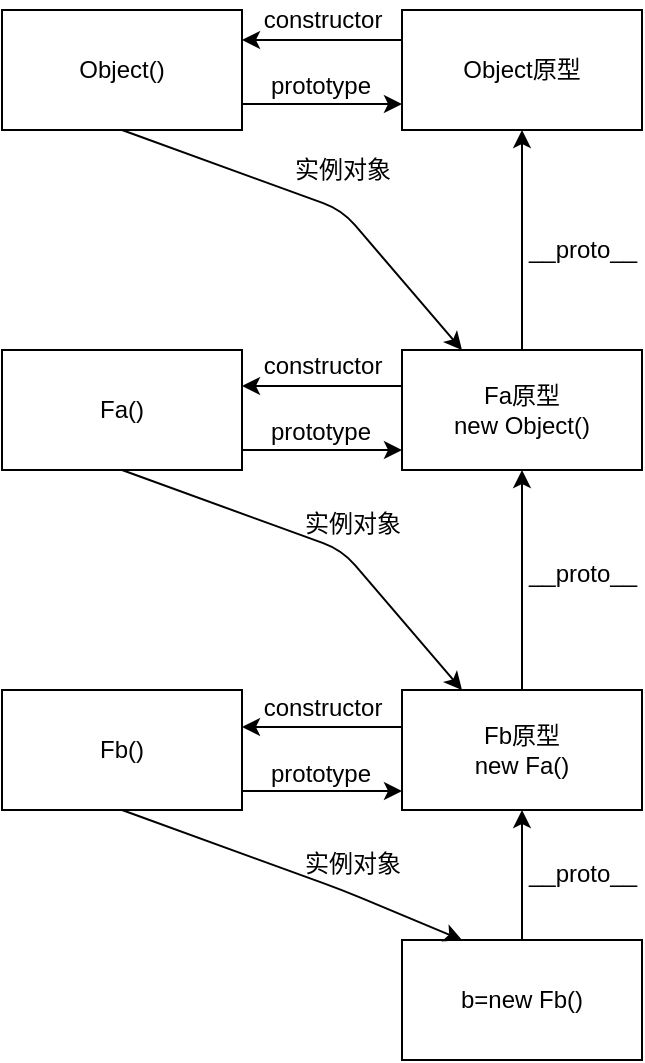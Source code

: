 <mxfile version="13.4.8" type="device"><diagram id="MpUo-m9Dc3BpXjVcLacv" name="第 1 页"><mxGraphModel dx="1422" dy="762" grid="0" gridSize="10" guides="1" tooltips="1" connect="1" arrows="1" fold="1" page="1" pageScale="1" pageWidth="827" pageHeight="1169" math="0" shadow="0"><root><mxCell id="0"/><mxCell id="1" parent="0"/><mxCell id="R4oHHt7WV6RV7djK_yTC-1" value="Fa()" style="rounded=0;whiteSpace=wrap;html=1;" parent="1" vertex="1"><mxGeometry x="140" y="290" width="120" height="60" as="geometry"/></mxCell><mxCell id="R4oHHt7WV6RV7djK_yTC-2" value="Fa原型&lt;br&gt;new Object()" style="rounded=0;whiteSpace=wrap;html=1;" parent="1" vertex="1"><mxGeometry x="340" y="290" width="120" height="60" as="geometry"/></mxCell><mxCell id="R4oHHt7WV6RV7djK_yTC-10" value="" style="edgeStyle=orthogonalEdgeStyle;rounded=0;orthogonalLoop=1;jettySize=auto;html=1;" parent="1" source="R4oHHt7WV6RV7djK_yTC-11" target="R4oHHt7WV6RV7djK_yTC-13" edge="1"><mxGeometry relative="1" as="geometry"><Array as="points"><mxPoint x="305" y="167"/><mxPoint x="305" y="167"/></Array></mxGeometry></mxCell><mxCell id="R4oHHt7WV6RV7djK_yTC-11" value="Object()" style="rounded=0;whiteSpace=wrap;html=1;" parent="1" vertex="1"><mxGeometry x="140" y="120" width="120" height="60" as="geometry"/></mxCell><mxCell id="R4oHHt7WV6RV7djK_yTC-12" style="edgeStyle=orthogonalEdgeStyle;rounded=0;orthogonalLoop=1;jettySize=auto;html=1;exitX=0;exitY=0.25;exitDx=0;exitDy=0;entryX=1;entryY=0.25;entryDx=0;entryDy=0;" parent="1" source="R4oHHt7WV6RV7djK_yTC-13" target="R4oHHt7WV6RV7djK_yTC-11" edge="1"><mxGeometry relative="1" as="geometry"><Array as="points"><mxPoint x="319" y="135"/><mxPoint x="319" y="135"/></Array></mxGeometry></mxCell><mxCell id="R4oHHt7WV6RV7djK_yTC-13" value="Object原型" style="rounded=0;whiteSpace=wrap;html=1;" parent="1" vertex="1"><mxGeometry x="340" y="120" width="120" height="60" as="geometry"/></mxCell><mxCell id="R4oHHt7WV6RV7djK_yTC-14" value="prototype" style="text;html=1;align=center;verticalAlign=middle;resizable=0;points=[];autosize=1;" parent="1" vertex="1"><mxGeometry x="264" y="148" width="70" height="20" as="geometry"/></mxCell><mxCell id="R4oHHt7WV6RV7djK_yTC-15" value="constructor" style="text;html=1;align=center;verticalAlign=middle;resizable=0;points=[];autosize=1;" parent="1" vertex="1"><mxGeometry x="265" y="115" width="70" height="20" as="geometry"/></mxCell><mxCell id="R4oHHt7WV6RV7djK_yTC-17" value="Fb()" style="rounded=0;whiteSpace=wrap;html=1;" parent="1" vertex="1"><mxGeometry x="140" y="460" width="120" height="60" as="geometry"/></mxCell><mxCell id="R4oHHt7WV6RV7djK_yTC-19" value="Fb原型&lt;br&gt;new Fa()" style="rounded=0;whiteSpace=wrap;html=1;" parent="1" vertex="1"><mxGeometry x="340" y="460" width="120" height="60" as="geometry"/></mxCell><mxCell id="R4oHHt7WV6RV7djK_yTC-24" value="" style="endArrow=classic;html=1;exitX=0.5;exitY=0;exitDx=0;exitDy=0;entryX=0.5;entryY=1;entryDx=0;entryDy=0;" parent="1" source="R4oHHt7WV6RV7djK_yTC-2" target="R4oHHt7WV6RV7djK_yTC-13" edge="1"><mxGeometry width="50" height="50" relative="1" as="geometry"><mxPoint x="380" y="290" as="sourcePoint"/><mxPoint x="430" y="240" as="targetPoint"/></mxGeometry></mxCell><mxCell id="R4oHHt7WV6RV7djK_yTC-35" value="__proto__" style="text;html=1;align=center;verticalAlign=middle;resizable=0;points=[];" parent="R4oHHt7WV6RV7djK_yTC-24" vertex="1" connectable="0"><mxGeometry x="-0.236" relative="1" as="geometry"><mxPoint x="30" y="-8" as="offset"/></mxGeometry></mxCell><mxCell id="R4oHHt7WV6RV7djK_yTC-25" value="" style="endArrow=classic;html=1;exitX=0.5;exitY=0;exitDx=0;exitDy=0;entryX=0.5;entryY=1;entryDx=0;entryDy=0;" parent="1" source="R4oHHt7WV6RV7djK_yTC-19" target="R4oHHt7WV6RV7djK_yTC-2" edge="1"><mxGeometry width="50" height="50" relative="1" as="geometry"><mxPoint x="410" y="300" as="sourcePoint"/><mxPoint x="410" y="190" as="targetPoint"/></mxGeometry></mxCell><mxCell id="R4oHHt7WV6RV7djK_yTC-26" value="" style="endArrow=classic;html=1;exitX=0.5;exitY=1;exitDx=0;exitDy=0;entryX=0.25;entryY=0;entryDx=0;entryDy=0;" parent="1" source="R4oHHt7WV6RV7djK_yTC-1" target="R4oHHt7WV6RV7djK_yTC-19" edge="1"><mxGeometry width="50" height="50" relative="1" as="geometry"><mxPoint x="410" y="470" as="sourcePoint"/><mxPoint x="410" y="360" as="targetPoint"/><Array as="points"><mxPoint x="310" y="390"/></Array></mxGeometry></mxCell><mxCell id="R4oHHt7WV6RV7djK_yTC-27" value="" style="endArrow=classic;html=1;entryX=0.25;entryY=0;entryDx=0;entryDy=0;" parent="1" edge="1"><mxGeometry width="50" height="50" relative="1" as="geometry"><mxPoint x="200" y="180" as="sourcePoint"/><mxPoint x="370" y="290" as="targetPoint"/><Array as="points"><mxPoint x="310" y="220"/></Array></mxGeometry></mxCell><mxCell id="R4oHHt7WV6RV7djK_yTC-29" value="实例对象" style="text;html=1;align=center;verticalAlign=middle;resizable=0;points=[];" parent="R4oHHt7WV6RV7djK_yTC-27" vertex="1" connectable="0"><mxGeometry x="-0.039" y="1" relative="1" as="geometry"><mxPoint x="14.74" y="-13.58" as="offset"/></mxGeometry></mxCell><mxCell id="R4oHHt7WV6RV7djK_yTC-33" value="" style="edgeStyle=orthogonalEdgeStyle;rounded=0;orthogonalLoop=1;jettySize=auto;html=1;" parent="1" source="R4oHHt7WV6RV7djK_yTC-28" target="R4oHHt7WV6RV7djK_yTC-19" edge="1"><mxGeometry relative="1" as="geometry"/></mxCell><mxCell id="R4oHHt7WV6RV7djK_yTC-28" value="b=new Fb()" style="rounded=0;whiteSpace=wrap;html=1;" parent="1" vertex="1"><mxGeometry x="340" y="585" width="120" height="60" as="geometry"/></mxCell><mxCell id="R4oHHt7WV6RV7djK_yTC-31" value="实例对象" style="text;html=1;align=center;verticalAlign=middle;resizable=0;points=[];" parent="1" vertex="1" connectable="0"><mxGeometry x="300.001" y="389.996" as="geometry"><mxPoint x="14.74" y="-13.58" as="offset"/></mxGeometry></mxCell><mxCell id="R4oHHt7WV6RV7djK_yTC-32" value="" style="endArrow=classic;html=1;entryX=0.25;entryY=0;entryDx=0;entryDy=0;exitX=0.5;exitY=1;exitDx=0;exitDy=0;" parent="1" source="R4oHHt7WV6RV7djK_yTC-17" target="R4oHHt7WV6RV7djK_yTC-28" edge="1"><mxGeometry width="50" height="50" relative="1" as="geometry"><mxPoint x="210" y="560" as="sourcePoint"/><mxPoint x="370" y="630" as="targetPoint"/><Array as="points"><mxPoint x="310" y="560"/></Array></mxGeometry></mxCell><mxCell id="R4oHHt7WV6RV7djK_yTC-34" value="实例对象" style="text;html=1;align=center;verticalAlign=middle;resizable=0;points=[];" parent="1" vertex="1" connectable="0"><mxGeometry x="300.001" y="559.996" as="geometry"><mxPoint x="14.74" y="-13.58" as="offset"/></mxGeometry></mxCell><mxCell id="R4oHHt7WV6RV7djK_yTC-37" value="__proto__" style="text;html=1;align=center;verticalAlign=middle;resizable=0;points=[];" parent="1" vertex="1" connectable="0"><mxGeometry x="400" y="410" as="geometry"><mxPoint x="30" y="-8" as="offset"/></mxGeometry></mxCell><mxCell id="R4oHHt7WV6RV7djK_yTC-38" value="__proto__" style="text;html=1;align=center;verticalAlign=middle;resizable=0;points=[];" parent="1" vertex="1" connectable="0"><mxGeometry x="400" y="560" as="geometry"><mxPoint x="30" y="-8" as="offset"/></mxGeometry></mxCell><mxCell id="_4Tey_uTGzsbPjBED9sl-2" value="" style="edgeStyle=orthogonalEdgeStyle;rounded=0;orthogonalLoop=1;jettySize=auto;html=1;" edge="1" parent="1"><mxGeometry relative="1" as="geometry"><mxPoint x="260" y="340" as="sourcePoint"/><mxPoint x="340" y="340" as="targetPoint"/><Array as="points"><mxPoint x="305" y="340"/><mxPoint x="305" y="340"/></Array></mxGeometry></mxCell><mxCell id="_4Tey_uTGzsbPjBED9sl-3" style="edgeStyle=orthogonalEdgeStyle;rounded=0;orthogonalLoop=1;jettySize=auto;html=1;exitX=0;exitY=0.25;exitDx=0;exitDy=0;entryX=1;entryY=0.25;entryDx=0;entryDy=0;" edge="1" parent="1"><mxGeometry relative="1" as="geometry"><mxPoint x="340" y="308" as="sourcePoint"/><mxPoint x="260" y="308" as="targetPoint"/><Array as="points"><mxPoint x="319" y="308"/><mxPoint x="319" y="308"/></Array></mxGeometry></mxCell><mxCell id="_4Tey_uTGzsbPjBED9sl-4" value="prototype" style="text;html=1;align=center;verticalAlign=middle;resizable=0;points=[];autosize=1;" vertex="1" parent="1"><mxGeometry x="264" y="321" width="70" height="20" as="geometry"/></mxCell><mxCell id="_4Tey_uTGzsbPjBED9sl-5" value="constructor" style="text;html=1;align=center;verticalAlign=middle;resizable=0;points=[];autosize=1;" vertex="1" parent="1"><mxGeometry x="265" y="288" width="70" height="20" as="geometry"/></mxCell><mxCell id="_4Tey_uTGzsbPjBED9sl-6" value="" style="edgeStyle=orthogonalEdgeStyle;rounded=0;orthogonalLoop=1;jettySize=auto;html=1;" edge="1" parent="1"><mxGeometry relative="1" as="geometry"><mxPoint x="260" y="510.5" as="sourcePoint"/><mxPoint x="340" y="510.5" as="targetPoint"/><Array as="points"><mxPoint x="305" y="510.5"/><mxPoint x="305" y="510.5"/></Array></mxGeometry></mxCell><mxCell id="_4Tey_uTGzsbPjBED9sl-7" style="edgeStyle=orthogonalEdgeStyle;rounded=0;orthogonalLoop=1;jettySize=auto;html=1;exitX=0;exitY=0.25;exitDx=0;exitDy=0;entryX=1;entryY=0.25;entryDx=0;entryDy=0;" edge="1" parent="1"><mxGeometry relative="1" as="geometry"><mxPoint x="340" y="478.5" as="sourcePoint"/><mxPoint x="260" y="478.5" as="targetPoint"/><Array as="points"><mxPoint x="319" y="478.5"/><mxPoint x="319" y="478.5"/></Array></mxGeometry></mxCell><mxCell id="_4Tey_uTGzsbPjBED9sl-8" value="prototype" style="text;html=1;align=center;verticalAlign=middle;resizable=0;points=[];autosize=1;" vertex="1" parent="1"><mxGeometry x="264" y="491.5" width="70" height="20" as="geometry"/></mxCell><mxCell id="_4Tey_uTGzsbPjBED9sl-9" value="constructor" style="text;html=1;align=center;verticalAlign=middle;resizable=0;points=[];autosize=1;" vertex="1" parent="1"><mxGeometry x="265" y="458.5" width="70" height="20" as="geometry"/></mxCell></root></mxGraphModel></diagram></mxfile>